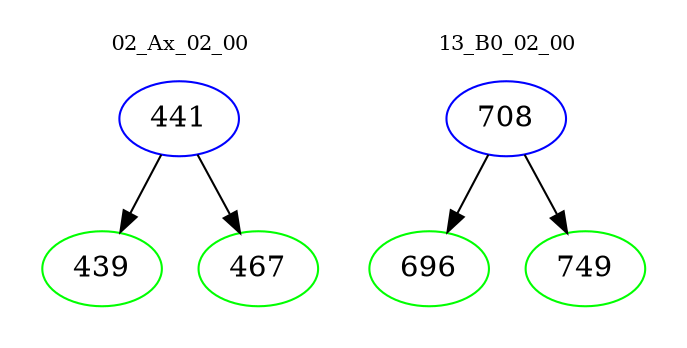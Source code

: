 digraph{
subgraph cluster_0 {
color = white
label = "02_Ax_02_00";
fontsize=10;
T0_441 [label="441", color="blue"]
T0_441 -> T0_439 [color="black"]
T0_439 [label="439", color="green"]
T0_441 -> T0_467 [color="black"]
T0_467 [label="467", color="green"]
}
subgraph cluster_1 {
color = white
label = "13_B0_02_00";
fontsize=10;
T1_708 [label="708", color="blue"]
T1_708 -> T1_696 [color="black"]
T1_696 [label="696", color="green"]
T1_708 -> T1_749 [color="black"]
T1_749 [label="749", color="green"]
}
}
